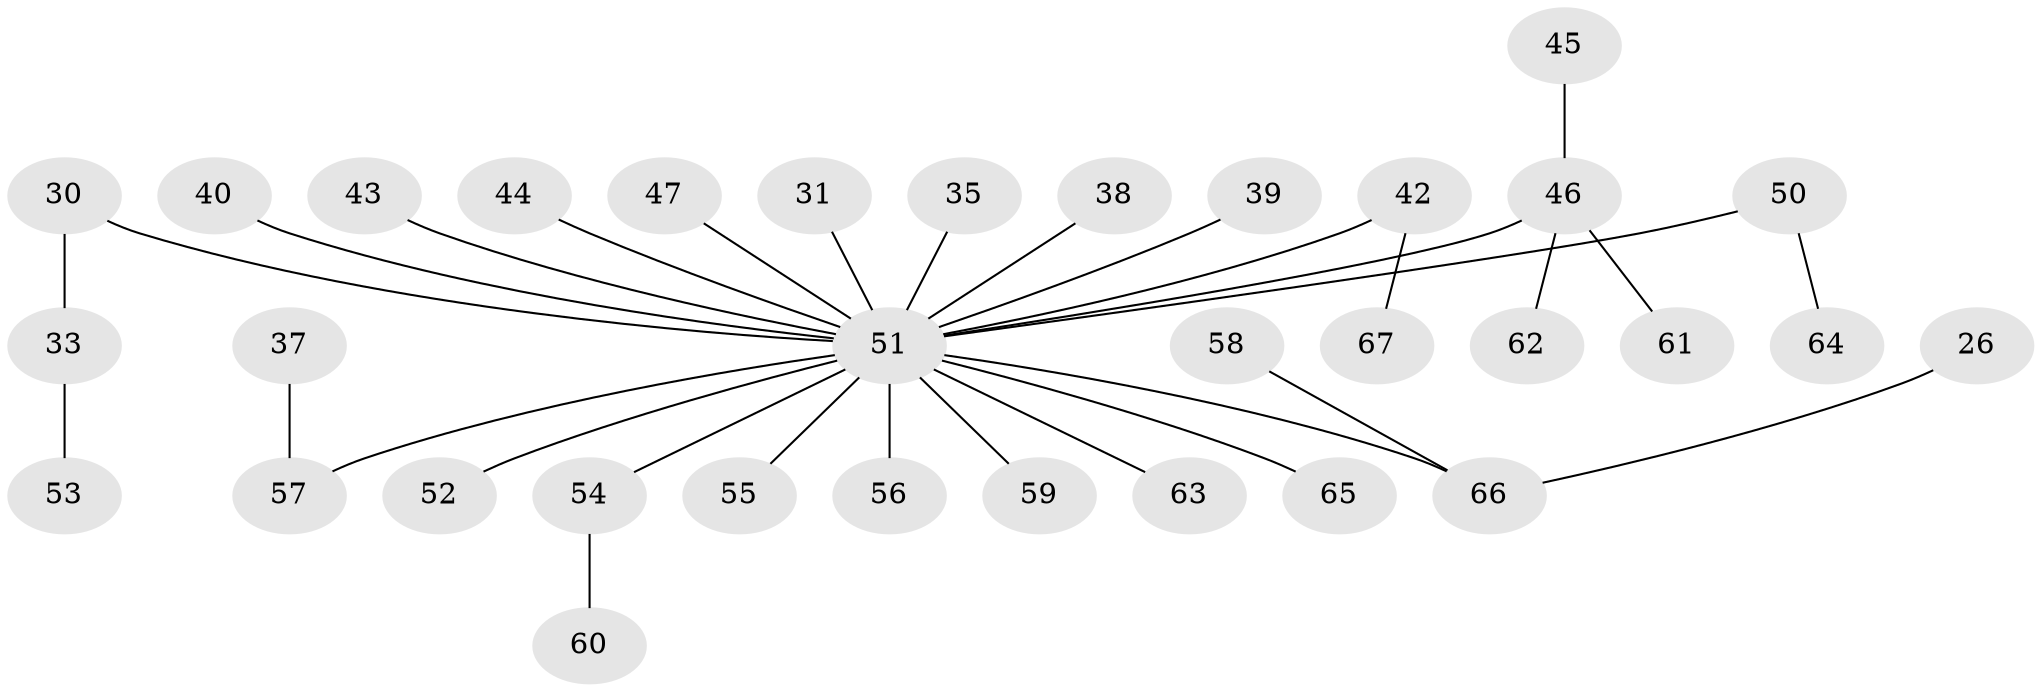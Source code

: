 // original degree distribution, {3: 0.07462686567164178, 2: 0.22388059701492538, 5: 0.1044776119402985, 4: 0.05970149253731343, 1: 0.5373134328358209}
// Generated by graph-tools (version 1.1) at 2025/52/03/09/25 04:52:31]
// undirected, 33 vertices, 32 edges
graph export_dot {
graph [start="1"]
  node [color=gray90,style=filled];
  26;
  30;
  31;
  33;
  35;
  37;
  38;
  39;
  40;
  42;
  43;
  44;
  45;
  46 [super="+32+41"];
  47;
  50;
  51 [super="+18+36+24+49+27+48"];
  52;
  53;
  54;
  55;
  56;
  57 [super="+22"];
  58;
  59;
  60;
  61;
  62;
  63;
  64;
  65;
  66 [super="+20+25"];
  67;
  26 -- 66;
  30 -- 33;
  30 -- 51;
  31 -- 51;
  33 -- 53;
  35 -- 51;
  37 -- 57;
  38 -- 51;
  39 -- 51;
  40 -- 51;
  42 -- 67;
  42 -- 51;
  43 -- 51;
  44 -- 51;
  45 -- 46;
  46 -- 62;
  46 -- 61;
  46 -- 51;
  47 -- 51;
  50 -- 64;
  50 -- 51;
  51 -- 63;
  51 -- 54;
  51 -- 65;
  51 -- 55;
  51 -- 52;
  51 -- 56;
  51 -- 57;
  51 -- 66;
  51 -- 59;
  54 -- 60;
  58 -- 66;
}
